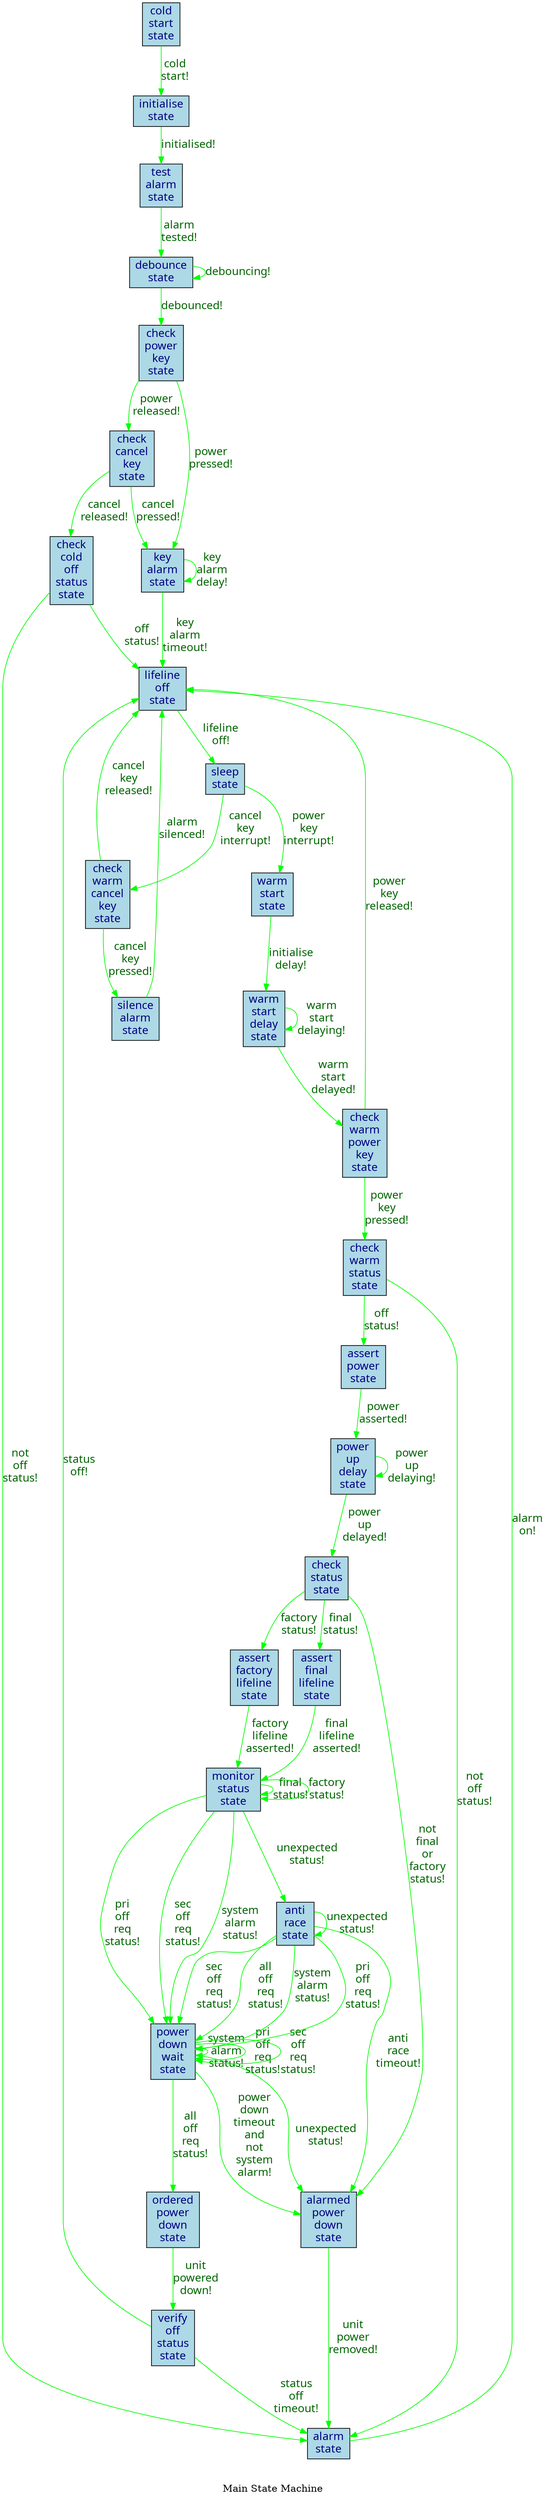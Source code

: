 digraph draw_state_machine {
  graph [bgcolor = white, label = "\n\nMain State Machine", rankdir = "UD"];
  edge [color = green, fontcolor = darkgreen, fontname = "verdana", fontsize = "16", url = "http://google.com"];
  node [color = black, fillcolor = lightblue, fontcolor = navyblue, fontname = "verdana", fontsize = "16", shape = box, style = filled, url = "http://google.com"];
  cold_start_state [label = "cold\nstart\nstate"];
  cold_start_state -> initialise_state [label = "cold\nstart!"];
  initialise_state [label = "initialise\nstate"];
  initialise_state -> test_alarm_state [label = "initialised!"];
  test_alarm_state [label = "test\nalarm\nstate"];
  test_alarm_state -> debounce_state [label = "alarm\ntested!"];
  debounce_state [label = "debounce\nstate"];
  debounce_state -> debounce_state [label = "debouncing!"];
  debounce_state [label = "debounce\nstate"];
  debounce_state -> check_power_key_state [label = "debounced!"];
  check_power_key_state [label = "check\npower\nkey\nstate"];
  check_power_key_state -> key_alarm_state [label = "power\npressed!"];
  key_alarm_state [label = "key\nalarm\nstate"];
  key_alarm_state -> key_alarm_state [label = "key\nalarm\ndelay!"];
  key_alarm_state [label = "key\nalarm\nstate"];
  key_alarm_state -> lifeline_off_state [label = "key\nalarm\ntimeout!"];
  check_power_key_state [label = "check\npower\nkey\nstate"];
  check_power_key_state -> check_cancel_key_state [label = "power\nreleased!"];
  check_cancel_key_state [label = "check\ncancel\nkey\nstate"];
  check_cancel_key_state -> key_alarm_state [label = "cancel\npressed!"];
  check_cancel_key_state [label = "check\ncancel\nkey\nstate"];
  check_cancel_key_state -> check_cold_off_status_state [label = "cancel\nreleased!"];
  check_cold_off_status_state [label = "check\ncold\noff\nstatus\nstate"];
  check_cold_off_status_state -> lifeline_off_state [label = "off\nstatus!"];
  lifeline_off_state [label = "lifeline\noff\nstate"];
  lifeline_off_state -> sleep_state [label = "lifeline\noff!"];
  check_cold_off_status_state [label = "check\ncold\noff\nstatus\nstate"];
  check_cold_off_status_state -> alarm_state [label = "not\noff\nstatus!"];
  alarm_state [label = "alarm\nstate"];
  alarm_state -> lifeline_off_state [label = "alarm\non!"];
  sleep_state [label = "sleep\nstate"];
  sleep_state -> warm_start_state [label = "power\nkey\ninterrupt!"];
  sleep_state [label = "sleep\nstate"];
  sleep_state -> check_warm_cancel_key_state [label = "cancel\nkey\ninterrupt!"];
  warm_start_state [label = "warm\nstart\nstate"];
  warm_start_state -> warm_start_delay_state [label = "initialise\ndelay!"];
  warm_start_delay_state [label = "warm\nstart\ndelay\nstate"];
  warm_start_delay_state -> warm_start_delay_state [label = "warm\nstart\ndelaying!"];
  warm_start_delay_state [label = "warm\nstart\ndelay\nstate"];
  warm_start_delay_state -> check_warm_power_key_state [label = "warm\nstart\ndelayed!"];
  check_warm_power_key_state [label = "check\nwarm\npower\nkey\nstate"];
  check_warm_power_key_state -> check_warm_status_state [label = "power\nkey\npressed!"];
  check_warm_power_key_state [label = "check\nwarm\npower\nkey\nstate"];
  check_warm_power_key_state -> lifeline_off_state [label = "power\nkey\nreleased!"];
  check_warm_cancel_key_state [label = "check\nwarm\ncancel\nkey\nstate"];
  check_warm_cancel_key_state -> silence_alarm_state [label = "cancel\nkey\npressed!"];
  silence_alarm_state [label = "silence\nalarm\nstate"];
  silence_alarm_state -> lifeline_off_state [label = "alarm\nsilenced!"];
  check_warm_cancel_key_state [label = "check\nwarm\ncancel\nkey\nstate"];
  check_warm_cancel_key_state -> lifeline_off_state [label = "cancel\nkey\nreleased!"];
  check_warm_status_state [label = "check\nwarm\nstatus\nstate"];
  check_warm_status_state -> assert_power_state [label = "off\nstatus!"];
  check_warm_status_state [label = "check\nwarm\nstatus\nstate"];
  check_warm_status_state -> alarm_state [label = "not\noff\nstatus!"];
  assert_power_state [label = "assert\npower\nstate"];
  assert_power_state -> power_up_delay_state [label = "power\nasserted!"];
  power_up_delay_state [label = "power\nup\ndelay\nstate"];
  power_up_delay_state -> power_up_delay_state [label = "power\nup\ndelaying!"];
  power_up_delay_state [label = "power\nup\ndelay\nstate"];
  power_up_delay_state -> check_status_state [label = "power\nup\ndelayed!"];
  check_status_state [label = "check\nstatus\nstate"];
  check_status_state -> assert_final_lifeline_state [label = "final\nstatus!"];
  check_status_state [label = "check\nstatus\nstate"];
  check_status_state -> assert_factory_lifeline_state [label = "factory\nstatus!"];
  check_status_state [label = "check\nstatus\nstate"];
  check_status_state -> alarmed_power_down_state [label = "not\nfinal\nor\nfactory\nstatus!"];
  assert_final_lifeline_state [label = "assert\nfinal\nlifeline\nstate"];
  assert_final_lifeline_state -> monitor_status_state [label = "final\nlifeline\nasserted!"];
  assert_factory_lifeline_state [label = "assert\nfactory\nlifeline\nstate"];
  assert_factory_lifeline_state -> monitor_status_state [label = "factory\nlifeline\nasserted!"];
  alarmed_power_down_state [label = "alarmed\npower\ndown\nstate"];
  alarmed_power_down_state -> alarm_state [label = "unit\npower\nremoved!"];
  monitor_status_state [label = "monitor\nstatus\nstate"];
  monitor_status_state -> monitor_status_state [label = "final\nstatus!"];
  monitor_status_state [label = "monitor\nstatus\nstate"];
  monitor_status_state -> monitor_status_state [label = "factory\nstatus!"];
  monitor_status_state [label = "monitor\nstatus\nstate"];
  monitor_status_state -> power_down_wait_state [label = "pri\noff\nreq\nstatus!"];
  monitor_status_state [label = "monitor\nstatus\nstate"];
  monitor_status_state -> power_down_wait_state [label = "sec\noff\nreq\nstatus!"];
  monitor_status_state [label = "monitor\nstatus\nstate"];
  monitor_status_state -> power_down_wait_state [label = "system\nalarm\nstatus!"];
  monitor_status_state [label = "monitor\nstatus\nstate"];
  monitor_status_state -> anti_race_state [label = "unexpected\nstatus!"];
  power_down_wait_state [label = "power\ndown\nwait\nstate"];
  power_down_wait_state -> power_down_wait_state [label = "system\nalarm\nstatus!"];
  power_down_wait_state [label = "power\ndown\nwait\nstate"];
  power_down_wait_state -> power_down_wait_state [label = "pri\noff\nreq\nstatus!"];
  power_down_wait_state [label = "power\ndown\nwait\nstate"];
  power_down_wait_state -> power_down_wait_state [label = "sec\noff\nreq\nstatus!"];
  power_down_wait_state [label = "power\ndown\nwait\nstate"];
  power_down_wait_state -> alarmed_power_down_state [label = "power\ndown\ntimeout\nand\nnot\nsystem\nalarm!"];
  power_down_wait_state [label = "power\ndown\nwait\nstate"];
  power_down_wait_state -> alarmed_power_down_state [label = "unexpected\nstatus!"];
  power_down_wait_state [label = "power\ndown\nwait\nstate"];
  power_down_wait_state -> ordered_power_down_state [label = "all\noff\nreq\nstatus!"];
  anti_race_state [label = "anti\nrace\nstate"];
  anti_race_state -> alarmed_power_down_state [label = "anti\nrace\ntimeout!"];
  anti_race_state [label = "anti\nrace\nstate"];
  anti_race_state -> power_down_wait_state [label = "pri\noff\nreq\nstatus!"];
  anti_race_state [label = "anti\nrace\nstate"];
  anti_race_state -> power_down_wait_state [label = "sec\noff\nreq\nstatus!"];
  anti_race_state [label = "anti\nrace\nstate"];
  anti_race_state -> power_down_wait_state [label = "all\noff\nreq\nstatus!"];
  anti_race_state [label = "anti\nrace\nstate"];
  anti_race_state -> power_down_wait_state [label = "system\nalarm\nstatus!"];
  anti_race_state [label = "anti\nrace\nstate"];
  anti_race_state -> anti_race_state [label = "unexpected\nstatus!"];
  ordered_power_down_state [label = "ordered\npower\ndown\nstate"];
  ordered_power_down_state -> verify_off_status_state [label = "unit\npowered\ndown!"];
  verify_off_status_state [label = "verify\noff\nstatus\nstate"];
  verify_off_status_state -> lifeline_off_state [label = "status\noff!"];
  verify_off_status_state [label = "verify\noff\nstatus\nstate"];
  verify_off_status_state -> alarm_state [label = "status\noff\ntimeout!"];
}
